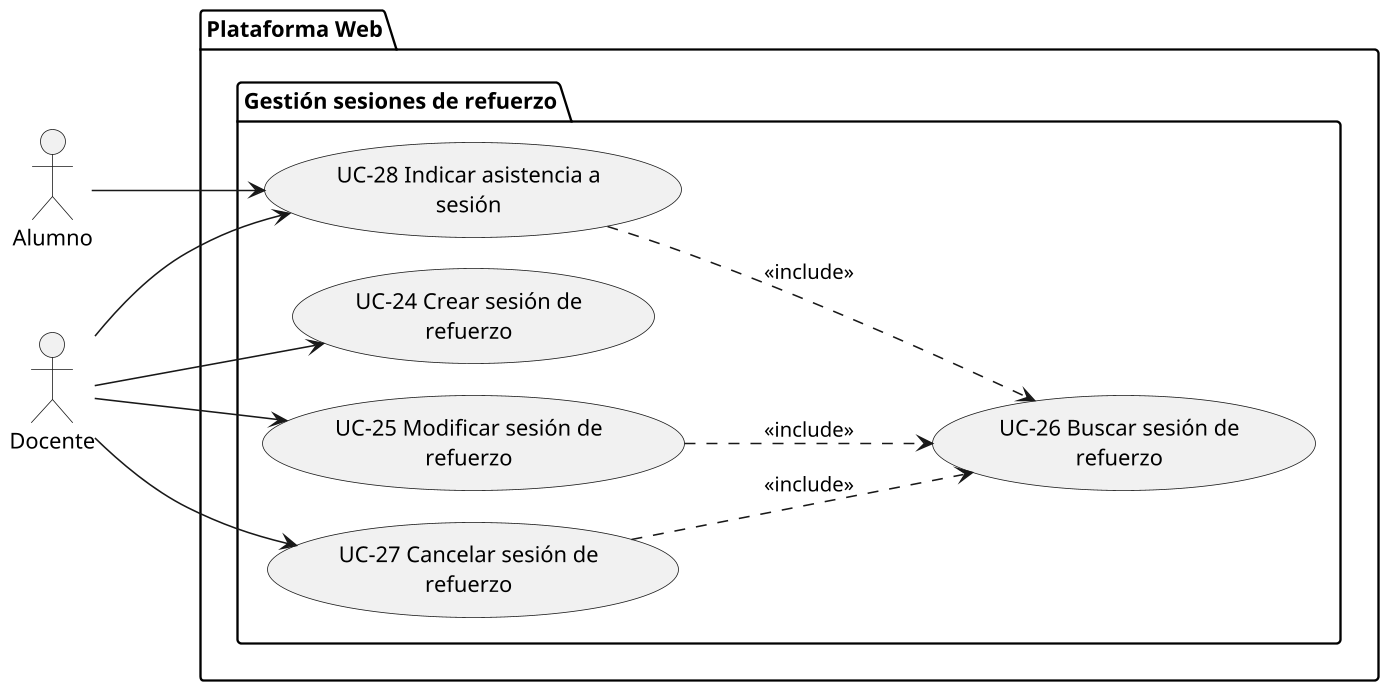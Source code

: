 @startuml SUBSISTEMA_GestionSesionesRefuerzo
left to right direction

skinparam dpi 150
skinparam usecasePadding 25
skinparam actorPadding 80
skinparam packagePadding 50
skinparam wrapWidth 200

skinparam nodesep 20
skinparam ranksep 100

actor Alumno
actor Docente

package "Plataforma Web"{
    package "Gestión sesiones de refuerzo"{
        usecase "UC-24 Crear sesión de refuerzo" as UC24
        usecase "UC-25 Modificar sesión de refuerzo" as UC25
        usecase "UC-26 Buscar sesión de refuerzo" as UC26
        usecase "UC-27 Cancelar sesión de refuerzo" as UC27
        usecase "UC-28 Indicar asistencia a sesión" as UC28
    }
}

Docente --> UC24
Docente --> UC25
Docente --> UC27
Docente --> UC28
UC25 ..> UC26 : <<include>>
UC27 ..> UC26 : <<include>>
UC28 ..> UC26 : <<include>>

Alumno --> UC28


@enduml